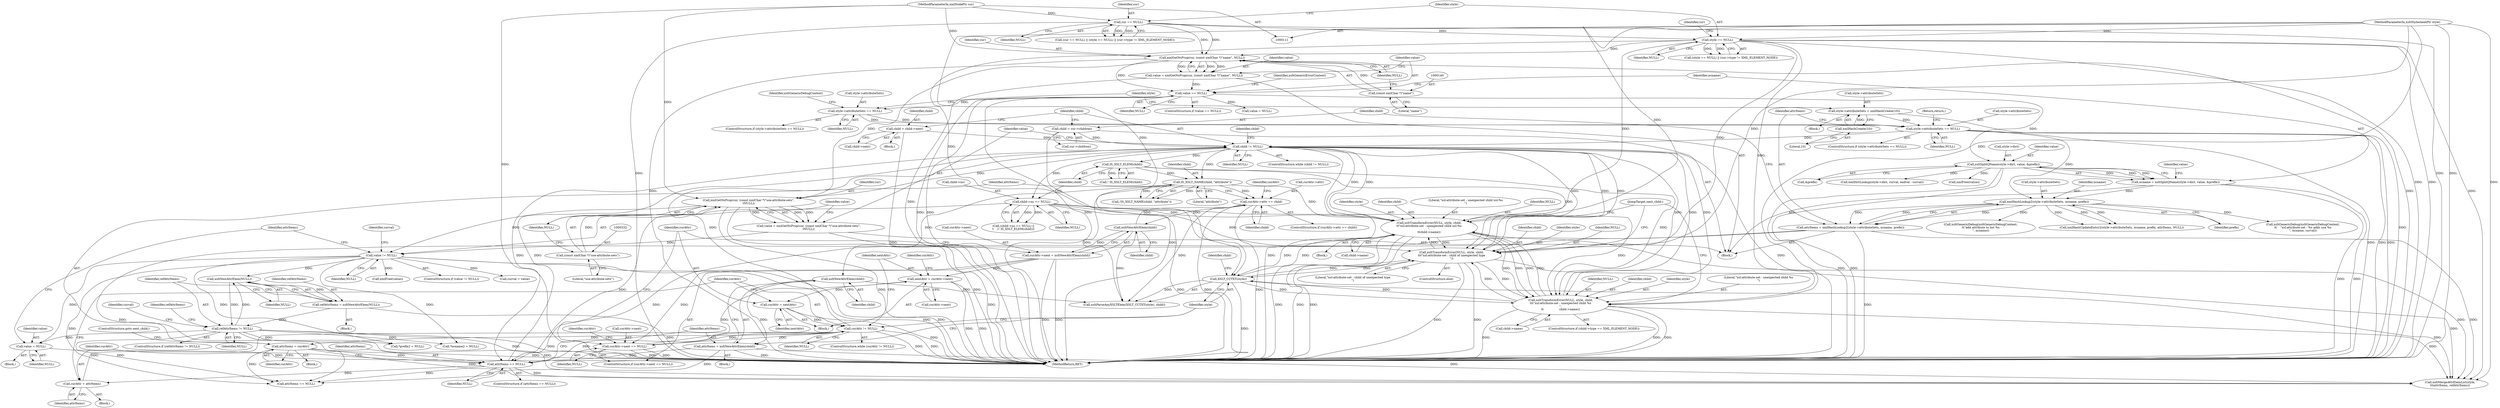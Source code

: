 digraph "1_Chrome_96dbafe288dbe2f0cc45fa3c39daf6d0c37acbab_11@pointer" {
"1000446" [label="(Call,value = NULL)"];
"1000336" [label="(Call,value != NULL)"];
"1000327" [label="(Call,value = xmlGetNsProp(cur, (const xmlChar *)\"use-attribute-sets\",\n\tNULL))"];
"1000329" [label="(Call,xmlGetNsProp(cur, (const xmlChar *)\"use-attribute-sets\",\n\tNULL))"];
"1000137" [label="(Call,xmlGetNsProp(cur, (const xmlChar *)\"name\", NULL))"];
"1000122" [label="(Call,cur == NULL)"];
"1000113" [label="(MethodParameterIn,xmlNodePtr cur)"];
"1000139" [label="(Call,(const xmlChar *)\"name\")"];
"1000126" [label="(Call,style == NULL)"];
"1000112" [label="(MethodParameterIn,xsltStylesheetPtr style)"];
"1000331" [label="(Call,(const xmlChar *)\"use-attribute-sets\")"];
"1000203" [label="(Call,child != NULL)"];
"1000322" [label="(Call,child = child->next)"];
"1000197" [label="(Call,child = cur->children)"];
"1000183" [label="(Call,style->attributeSets == NULL)"];
"1000167" [label="(Call,style->attributeSets == NULL)"];
"1000144" [label="(Call,value == NULL)"];
"1000135" [label="(Call,value = xmlGetNsProp(cur, (const xmlChar *)\"name\", NULL))"];
"1000176" [label="(Call,style->attributeSets = xmlHashCreate(10))"];
"1000180" [label="(Call,xmlHashCreate(10))"];
"1000282" [label="(Call,curAttr != NULL)"];
"1000314" [label="(Call,curAttr = nextAttr)"];
"1000286" [label="(Call,nextAttr = curAttr->next)"];
"1000308" [label="(Call,curAttr->next = xsltNewAttrElem(child))"];
"1000312" [label="(Call,xsltNewAttrElem(child))"];
"1000292" [label="(Call,curAttr->attr == child)"];
"1000247" [label="(Call,IS_XSLT_NAME(child, \"attribute\"))"];
"1000221" [label="(Call,IS_XSLT_ELEM(child))"];
"1000303" [label="(Call,curAttr->next == NULL)"];
"1000278" [label="(Call,curAttr = attrItems)"];
"1000268" [label="(Call,attrItems == NULL)"];
"1000298" [label="(Call,attrItems = curAttr)"];
"1000272" [label="(Call,attrItems = xsltNewAttrElem(child))"];
"1000274" [label="(Call,xsltNewAttrElem(child))"];
"1000189" [label="(Call,attrItems = xmlHashLookup2(style->attributeSets, ncname, prefix))"];
"1000191" [label="(Call,xmlHashLookup2(style->attributeSets, ncname, prefix))"];
"1000152" [label="(Call,ncname = xsltSplitQName(style->dict, value, &prefix))"];
"1000154" [label="(Call,xsltSplitQName(style->dict, value, &prefix))"];
"1000215" [label="(Call,child->ns == NULL)"];
"1000239" [label="(Call,xsltTransformError(NULL, style, child,\n\t\t\t\"xsl:attribute-set : child of unexpected type\n\"))"];
"1000251" [label="(Call,xsltTransformError(NULL, style, child,\n\t\t\"xsl:attribute-set : unexpected child xsl:%s\n\",\n\t\tchild->name))"];
"1000318" [label="(Call,XSLT_CCTXT(style))"];
"1000230" [label="(Call,xsltTransformError(NULL, style, child,\n\t\t\t\"xsl:attribute-set : unexpected child %s\n\",\n\t\t                 child->name))"];
"1000419" [label="(Call,refAttrItems != NULL)"];
"1000414" [label="(Call,refAttrItems = xsltNewAttrElem(NULL))"];
"1000416" [label="(Call,xsltNewAttrElem(NULL))"];
"1000131" [label="(Identifier,cur)"];
"1000188" [label="(Return,return;)"];
"1000249" [label="(Literal,\"attribute\")"];
"1000343" [label="(Identifier,curval)"];
"1000390" [label="(Block,)"];
"1000447" [label="(Identifier,value)"];
"1000323" [label="(Identifier,child)"];
"1000419" [label="(Call,refAttrItems != NULL)"];
"1000124" [label="(Identifier,NULL)"];
"1000166" [label="(ControlStructure,if (style->attributeSets == NULL))"];
"1000145" [label="(Identifier,value)"];
"1000414" [label="(Call,refAttrItems = xsltNewAttrElem(NULL))"];
"1000338" [label="(Identifier,NULL)"];
"1000206" [label="(Block,)"];
"1000435" [label="(Call,xsltMergeAttrElemList(style,\n\t\t\tattrItems, refAttrItems))"];
"1000189" [label="(Call,attrItems = xmlHashLookup2(style->attributeSets, ncname, prefix))"];
"1000183" [label="(Call,style->attributeSets == NULL)"];
"1000198" [label="(Identifier,child)"];
"1000155" [label="(Call,style->dict)"];
"1000417" [label="(Identifier,NULL)"];
"1000159" [label="(Call,&prefix)"];
"1000248" [label="(Identifier,child)"];
"1000240" [label="(Identifier,NULL)"];
"1000247" [label="(Call,IS_XSLT_NAME(child, \"attribute\"))"];
"1000215" [label="(Call,child->ns == NULL)"];
"1000138" [label="(Identifier,cur)"];
"1000442" [label="(Identifier,curval)"];
"1000310" [label="(Identifier,curAttr)"];
"1000250" [label="(Block,)"];
"1000271" [label="(Block,)"];
"1000253" [label="(Identifier,style)"];
"1000309" [label="(Call,curAttr->next)"];
"1000444" [label="(Call,xmlFree(value))"];
"1000336" [label="(Call,value != NULL)"];
"1000286" [label="(Call,nextAttr = curAttr->next)"];
"1000335" [label="(ControlStructure,if (value != NULL))"];
"1000167" [label="(Call,style->attributeSets == NULL)"];
"1000221" [label="(Call,IS_XSLT_ELEM(child))"];
"1000296" [label="(Identifier,child)"];
"1000222" [label="(Identifier,child)"];
"1000112" [label="(MethodParameterIn,xsltStylesheetPtr style)"];
"1000176" [label="(Call,style->attributeSets = xmlHashCreate(10))"];
"1000268" [label="(Call,attrItems == NULL)"];
"1000231" [label="(Identifier,NULL)"];
"1000305" [label="(Identifier,curAttr)"];
"1000146" [label="(Identifier,NULL)"];
"1000291" [label="(ControlStructure,if (curAttr->attr == child))"];
"1000400" [label="(Call,xsltGenericDebug(xsltGenericDebugContext,\n\t\t    \"xsl:attribute-set : %s adds use %s\n\", ncname, curval))"];
"1000182" [label="(ControlStructure,if (style->attributeSets == NULL))"];
"1000204" [label="(Identifier,child)"];
"1000339" [label="(Block,)"];
"1000329" [label="(Call,xmlGetNsProp(cur, (const xmlChar *)\"use-attribute-sets\",\n\tNULL))"];
"1000314" [label="(Call,curAttr = nextAttr)"];
"1000184" [label="(Call,style->attributeSets)"];
"1000153" [label="(Identifier,ncname)"];
"1000233" [label="(Identifier,child)"];
"1000205" [label="(Identifier,NULL)"];
"1000330" [label="(Identifier,cur)"];
"1000211" [label="(Identifier,child)"];
"1000113" [label="(MethodParameterIn,xmlNodePtr cur)"];
"1000187" [label="(Identifier,NULL)"];
"1000425" [label="(Identifier,refAttrItems)"];
"1000143" [label="(ControlStructure,if (value == NULL))"];
"1000299" [label="(Identifier,attrItems)"];
"1000142" [label="(Identifier,NULL)"];
"1000278" [label="(Call,curAttr = attrItems)"];
"1000135" [label="(Call,value = xmlGetNsProp(cur, (const xmlChar *)\"name\", NULL))"];
"1000126" [label="(Call,style == NULL)"];
"1000192" [label="(Call,style->attributeSets)"];
"1000214" [label="(Call,(child->ns == NULL) ||\n\t    (! IS_XSLT_ELEM(child)))"];
"1000328" [label="(Identifier,value)"];
"1000251" [label="(Call,xsltTransformError(NULL, style, child,\n\t\t\"xsl:attribute-set : unexpected child xsl:%s\n\",\n\t\tchild->name))"];
"1000283" [label="(Identifier,curAttr)"];
"1000448" [label="(Identifier,NULL)"];
"1000307" [label="(Identifier,NULL)"];
"1000232" [label="(Identifier,style)"];
"1000298" [label="(Call,attrItems = curAttr)"];
"1000243" [label="(Literal,\"xsl:attribute-set : child of unexpected type\n\")"];
"1000254" [label="(Identifier,child)"];
"1000242" [label="(Identifier,child)"];
"1000255" [label="(Literal,\"xsl:attribute-set : unexpected child xsl:%s\n\")"];
"1000230" [label="(Call,xsltTransformError(NULL, style, child,\n\t\t\t\"xsl:attribute-set : unexpected child %s\n\",\n\t\t                 child->name))"];
"1000294" [label="(Identifier,curAttr)"];
"1000128" [label="(Identifier,NULL)"];
"1000334" [label="(Identifier,NULL)"];
"1000122" [label="(Call,cur == NULL)"];
"1000158" [label="(Identifier,value)"];
"1000304" [label="(Call,curAttr->next)"];
"1000195" [label="(Identifier,ncname)"];
"1000137" [label="(Call,xmlGetNsProp(cur, (const xmlChar *)\"name\", NULL))"];
"1000317" [label="(Call,xsltParseAnyXSLTElem(XSLT_CCTXT(style), child))"];
"1000469" [label="(MethodReturn,RET)"];
"1000301" [label="(ControlStructure,goto next_child;)"];
"1000292" [label="(Call,curAttr->attr == child)"];
"1000342" [label="(Call,curval = value)"];
"1000327" [label="(Call,value = xmlGetNsProp(cur, (const xmlChar *)\"use-attribute-sets\",\n\tNULL))"];
"1000267" [label="(ControlStructure,if (attrItems == NULL))"];
"1000252" [label="(Identifier,NULL)"];
"1000123" [label="(Identifier,cur)"];
"1000149" [label="(Identifier,xsltGenericErrorContext)"];
"1000270" [label="(Identifier,NULL)"];
"1000272" [label="(Call,attrItems = xsltNewAttrElem(child))"];
"1000239" [label="(Call,xsltTransformError(NULL, style, child,\n\t\t\t\"xsl:attribute-set : child of unexpected type\n\"))"];
"1000174" [label="(Identifier,xsltGenericDebugContext)"];
"1000235" [label="(Call,child->name)"];
"1000238" [label="(ControlStructure,else)"];
"1000127" [label="(Identifier,style)"];
"1000420" [label="(Identifier,refAttrItems)"];
"1000280" [label="(Identifier,attrItems)"];
"1000171" [label="(Identifier,NULL)"];
"1000163" [label="(Call,value = NULL)"];
"1000219" [label="(Identifier,NULL)"];
"1000293" [label="(Call,curAttr->attr)"];
"1000333" [label="(Literal,\"use-attribute-sets\")"];
"1000162" [label="(Identifier,value)"];
"1000114" [label="(Block,)"];
"1000392" [label="(Call,*ncname2 = NULL)"];
"1000152" [label="(Call,ncname = xsltSplitQName(style->dict, value, &prefix))"];
"1000256" [label="(Call,child->name)"];
"1000141" [label="(Literal,\"name\")"];
"1000337" [label="(Identifier,value)"];
"1000177" [label="(Call,style->attributeSets)"];
"1000318" [label="(Call,XSLT_CCTXT(style))"];
"1000203" [label="(Call,child != NULL)"];
"1000241" [label="(Identifier,style)"];
"1000279" [label="(Identifier,curAttr)"];
"1000446" [label="(Call,value = NULL)"];
"1000282" [label="(Call,curAttr != NULL)"];
"1000321" [label="(JumpTarget,next_child:)"];
"1000220" [label="(Call,! IS_XSLT_ELEM(child))"];
"1000312" [label="(Call,xsltNewAttrElem(child))"];
"1000322" [label="(Call,child = child->next)"];
"1000415" [label="(Identifier,refAttrItems)"];
"1000234" [label="(Literal,\"xsl:attribute-set : unexpected child %s\n\")"];
"1000284" [label="(Identifier,NULL)"];
"1000313" [label="(Identifier,child)"];
"1000315" [label="(Identifier,curAttr)"];
"1000416" [label="(Call,xsltNewAttrElem(NULL))"];
"1000191" [label="(Call,xmlHashLookup2(style->attributeSets, ncname, prefix))"];
"1000300" [label="(Identifier,curAttr)"];
"1000224" [label="(ControlStructure,if (child->type == XML_ELEMENT_NODE))"];
"1000168" [label="(Call,style->attributeSets)"];
"1000144" [label="(Call,value == NULL)"];
"1000287" [label="(Identifier,nextAttr)"];
"1000324" [label="(Call,child->next)"];
"1000185" [label="(Identifier,style)"];
"1000380" [label="(Call,xmlDictLookup(style->dict, curval, endval - curval))"];
"1000308" [label="(Call,curAttr->next = xsltNewAttrElem(child))"];
"1000263" [label="(Call,xsltGenericDebug(xsltGenericDebugContext,\n\t\t\"add attribute to list %s\n\", ncname))"];
"1000451" [label="(Identifier,attrItems)"];
"1000216" [label="(Call,child->ns)"];
"1000269" [label="(Identifier,attrItems)"];
"1000197" [label="(Call,child = cur->children)"];
"1000190" [label="(Identifier,attrItems)"];
"1000302" [label="(ControlStructure,if (curAttr->next == NULL))"];
"1000450" [label="(Call,attrItems == NULL)"];
"1000161" [label="(Call,xmlFree(value))"];
"1000180" [label="(Call,xmlHashCreate(10))"];
"1000121" [label="(Call,(cur == NULL) || (style == NULL) || (cur->type != XML_ELEMENT_NODE))"];
"1000281" [label="(ControlStructure,while (curAttr != NULL))"];
"1000396" [label="(Call,*prefix2 = NULL)"];
"1000274" [label="(Call,xsltNewAttrElem(child))"];
"1000154" [label="(Call,xsltSplitQName(style->dict, value, &prefix))"];
"1000277" [label="(Block,)"];
"1000418" [label="(ControlStructure,if (refAttrItems != NULL))"];
"1000316" [label="(Identifier,nextAttr)"];
"1000331" [label="(Call,(const xmlChar *)\"use-attribute-sets\")"];
"1000181" [label="(Literal,10)"];
"1000125" [label="(Call,(style == NULL) || (cur->type != XML_ELEMENT_NODE))"];
"1000421" [label="(Identifier,NULL)"];
"1000273" [label="(Identifier,attrItems)"];
"1000202" [label="(ControlStructure,while (child != NULL))"];
"1000172" [label="(Block,)"];
"1000457" [label="(Call,xmlHashUpdateEntry2(style->attributeSets, ncname, prefix, attrItems, NULL))"];
"1000303" [label="(Call,curAttr->next == NULL)"];
"1000297" [label="(Block,)"];
"1000139" [label="(Call,(const xmlChar *)\"name\")"];
"1000199" [label="(Call,cur->children)"];
"1000319" [label="(Identifier,style)"];
"1000275" [label="(Identifier,child)"];
"1000285" [label="(Block,)"];
"1000320" [label="(Identifier,child)"];
"1000246" [label="(Call,!IS_XSLT_NAME(child, \"attribute\"))"];
"1000196" [label="(Identifier,prefix)"];
"1000288" [label="(Call,curAttr->next)"];
"1000136" [label="(Identifier,value)"];
"1000446" -> "1000339"  [label="AST: "];
"1000446" -> "1000448"  [label="CFG: "];
"1000447" -> "1000446"  [label="AST: "];
"1000448" -> "1000446"  [label="AST: "];
"1000451" -> "1000446"  [label="CFG: "];
"1000446" -> "1000469"  [label="DDG: "];
"1000336" -> "1000446"  [label="DDG: "];
"1000419" -> "1000446"  [label="DDG: "];
"1000336" -> "1000335"  [label="AST: "];
"1000336" -> "1000338"  [label="CFG: "];
"1000337" -> "1000336"  [label="AST: "];
"1000338" -> "1000336"  [label="AST: "];
"1000343" -> "1000336"  [label="CFG: "];
"1000451" -> "1000336"  [label="CFG: "];
"1000336" -> "1000469"  [label="DDG: "];
"1000336" -> "1000469"  [label="DDG: "];
"1000327" -> "1000336"  [label="DDG: "];
"1000329" -> "1000336"  [label="DDG: "];
"1000336" -> "1000342"  [label="DDG: "];
"1000336" -> "1000392"  [label="DDG: "];
"1000336" -> "1000396"  [label="DDG: "];
"1000336" -> "1000416"  [label="DDG: "];
"1000336" -> "1000444"  [label="DDG: "];
"1000336" -> "1000450"  [label="DDG: "];
"1000327" -> "1000114"  [label="AST: "];
"1000327" -> "1000329"  [label="CFG: "];
"1000328" -> "1000327"  [label="AST: "];
"1000329" -> "1000327"  [label="AST: "];
"1000337" -> "1000327"  [label="CFG: "];
"1000327" -> "1000469"  [label="DDG: "];
"1000329" -> "1000327"  [label="DDG: "];
"1000329" -> "1000327"  [label="DDG: "];
"1000329" -> "1000327"  [label="DDG: "];
"1000329" -> "1000334"  [label="CFG: "];
"1000330" -> "1000329"  [label="AST: "];
"1000331" -> "1000329"  [label="AST: "];
"1000334" -> "1000329"  [label="AST: "];
"1000329" -> "1000469"  [label="DDG: "];
"1000329" -> "1000469"  [label="DDG: "];
"1000137" -> "1000329"  [label="DDG: "];
"1000113" -> "1000329"  [label="DDG: "];
"1000331" -> "1000329"  [label="DDG: "];
"1000203" -> "1000329"  [label="DDG: "];
"1000137" -> "1000135"  [label="AST: "];
"1000137" -> "1000142"  [label="CFG: "];
"1000138" -> "1000137"  [label="AST: "];
"1000139" -> "1000137"  [label="AST: "];
"1000142" -> "1000137"  [label="AST: "];
"1000135" -> "1000137"  [label="CFG: "];
"1000137" -> "1000469"  [label="DDG: "];
"1000137" -> "1000469"  [label="DDG: "];
"1000137" -> "1000135"  [label="DDG: "];
"1000137" -> "1000135"  [label="DDG: "];
"1000137" -> "1000135"  [label="DDG: "];
"1000122" -> "1000137"  [label="DDG: "];
"1000122" -> "1000137"  [label="DDG: "];
"1000113" -> "1000137"  [label="DDG: "];
"1000139" -> "1000137"  [label="DDG: "];
"1000126" -> "1000137"  [label="DDG: "];
"1000137" -> "1000144"  [label="DDG: "];
"1000122" -> "1000121"  [label="AST: "];
"1000122" -> "1000124"  [label="CFG: "];
"1000123" -> "1000122"  [label="AST: "];
"1000124" -> "1000122"  [label="AST: "];
"1000127" -> "1000122"  [label="CFG: "];
"1000121" -> "1000122"  [label="CFG: "];
"1000122" -> "1000469"  [label="DDG: "];
"1000122" -> "1000469"  [label="DDG: "];
"1000122" -> "1000121"  [label="DDG: "];
"1000122" -> "1000121"  [label="DDG: "];
"1000113" -> "1000122"  [label="DDG: "];
"1000122" -> "1000126"  [label="DDG: "];
"1000113" -> "1000111"  [label="AST: "];
"1000113" -> "1000469"  [label="DDG: "];
"1000139" -> "1000141"  [label="CFG: "];
"1000140" -> "1000139"  [label="AST: "];
"1000141" -> "1000139"  [label="AST: "];
"1000142" -> "1000139"  [label="CFG: "];
"1000126" -> "1000125"  [label="AST: "];
"1000126" -> "1000128"  [label="CFG: "];
"1000127" -> "1000126"  [label="AST: "];
"1000128" -> "1000126"  [label="AST: "];
"1000131" -> "1000126"  [label="CFG: "];
"1000125" -> "1000126"  [label="CFG: "];
"1000126" -> "1000469"  [label="DDG: "];
"1000126" -> "1000469"  [label="DDG: "];
"1000126" -> "1000125"  [label="DDG: "];
"1000126" -> "1000125"  [label="DDG: "];
"1000112" -> "1000126"  [label="DDG: "];
"1000126" -> "1000230"  [label="DDG: "];
"1000126" -> "1000239"  [label="DDG: "];
"1000126" -> "1000251"  [label="DDG: "];
"1000126" -> "1000318"  [label="DDG: "];
"1000126" -> "1000435"  [label="DDG: "];
"1000112" -> "1000111"  [label="AST: "];
"1000112" -> "1000469"  [label="DDG: "];
"1000112" -> "1000230"  [label="DDG: "];
"1000112" -> "1000239"  [label="DDG: "];
"1000112" -> "1000251"  [label="DDG: "];
"1000112" -> "1000318"  [label="DDG: "];
"1000112" -> "1000435"  [label="DDG: "];
"1000331" -> "1000333"  [label="CFG: "];
"1000332" -> "1000331"  [label="AST: "];
"1000333" -> "1000331"  [label="AST: "];
"1000334" -> "1000331"  [label="CFG: "];
"1000203" -> "1000202"  [label="AST: "];
"1000203" -> "1000205"  [label="CFG: "];
"1000204" -> "1000203"  [label="AST: "];
"1000205" -> "1000203"  [label="AST: "];
"1000211" -> "1000203"  [label="CFG: "];
"1000328" -> "1000203"  [label="CFG: "];
"1000203" -> "1000469"  [label="DDG: "];
"1000203" -> "1000469"  [label="DDG: "];
"1000322" -> "1000203"  [label="DDG: "];
"1000197" -> "1000203"  [label="DDG: "];
"1000183" -> "1000203"  [label="DDG: "];
"1000282" -> "1000203"  [label="DDG: "];
"1000239" -> "1000203"  [label="DDG: "];
"1000251" -> "1000203"  [label="DDG: "];
"1000230" -> "1000203"  [label="DDG: "];
"1000268" -> "1000203"  [label="DDG: "];
"1000203" -> "1000215"  [label="DDG: "];
"1000203" -> "1000221"  [label="DDG: "];
"1000203" -> "1000230"  [label="DDG: "];
"1000203" -> "1000230"  [label="DDG: "];
"1000203" -> "1000239"  [label="DDG: "];
"1000203" -> "1000239"  [label="DDG: "];
"1000203" -> "1000247"  [label="DDG: "];
"1000203" -> "1000251"  [label="DDG: "];
"1000203" -> "1000268"  [label="DDG: "];
"1000322" -> "1000206"  [label="AST: "];
"1000322" -> "1000324"  [label="CFG: "];
"1000323" -> "1000322"  [label="AST: "];
"1000324" -> "1000322"  [label="AST: "];
"1000204" -> "1000322"  [label="CFG: "];
"1000322" -> "1000469"  [label="DDG: "];
"1000197" -> "1000114"  [label="AST: "];
"1000197" -> "1000199"  [label="CFG: "];
"1000198" -> "1000197"  [label="AST: "];
"1000199" -> "1000197"  [label="AST: "];
"1000204" -> "1000197"  [label="CFG: "];
"1000197" -> "1000469"  [label="DDG: "];
"1000183" -> "1000182"  [label="AST: "];
"1000183" -> "1000187"  [label="CFG: "];
"1000184" -> "1000183"  [label="AST: "];
"1000187" -> "1000183"  [label="AST: "];
"1000188" -> "1000183"  [label="CFG: "];
"1000190" -> "1000183"  [label="CFG: "];
"1000183" -> "1000469"  [label="DDG: "];
"1000183" -> "1000469"  [label="DDG: "];
"1000183" -> "1000469"  [label="DDG: "];
"1000167" -> "1000183"  [label="DDG: "];
"1000167" -> "1000183"  [label="DDG: "];
"1000176" -> "1000183"  [label="DDG: "];
"1000183" -> "1000191"  [label="DDG: "];
"1000167" -> "1000166"  [label="AST: "];
"1000167" -> "1000171"  [label="CFG: "];
"1000168" -> "1000167"  [label="AST: "];
"1000171" -> "1000167"  [label="AST: "];
"1000174" -> "1000167"  [label="CFG: "];
"1000185" -> "1000167"  [label="CFG: "];
"1000144" -> "1000167"  [label="DDG: "];
"1000144" -> "1000143"  [label="AST: "];
"1000144" -> "1000146"  [label="CFG: "];
"1000145" -> "1000144"  [label="AST: "];
"1000146" -> "1000144"  [label="AST: "];
"1000149" -> "1000144"  [label="CFG: "];
"1000153" -> "1000144"  [label="CFG: "];
"1000144" -> "1000469"  [label="DDG: "];
"1000144" -> "1000469"  [label="DDG: "];
"1000144" -> "1000469"  [label="DDG: "];
"1000135" -> "1000144"  [label="DDG: "];
"1000144" -> "1000154"  [label="DDG: "];
"1000144" -> "1000163"  [label="DDG: "];
"1000135" -> "1000114"  [label="AST: "];
"1000136" -> "1000135"  [label="AST: "];
"1000145" -> "1000135"  [label="CFG: "];
"1000135" -> "1000469"  [label="DDG: "];
"1000176" -> "1000172"  [label="AST: "];
"1000176" -> "1000180"  [label="CFG: "];
"1000177" -> "1000176"  [label="AST: "];
"1000180" -> "1000176"  [label="AST: "];
"1000185" -> "1000176"  [label="CFG: "];
"1000176" -> "1000469"  [label="DDG: "];
"1000180" -> "1000176"  [label="DDG: "];
"1000180" -> "1000181"  [label="CFG: "];
"1000181" -> "1000180"  [label="AST: "];
"1000282" -> "1000281"  [label="AST: "];
"1000282" -> "1000284"  [label="CFG: "];
"1000283" -> "1000282"  [label="AST: "];
"1000284" -> "1000282"  [label="AST: "];
"1000287" -> "1000282"  [label="CFG: "];
"1000319" -> "1000282"  [label="CFG: "];
"1000282" -> "1000469"  [label="DDG: "];
"1000282" -> "1000469"  [label="DDG: "];
"1000314" -> "1000282"  [label="DDG: "];
"1000278" -> "1000282"  [label="DDG: "];
"1000303" -> "1000282"  [label="DDG: "];
"1000268" -> "1000282"  [label="DDG: "];
"1000282" -> "1000298"  [label="DDG: "];
"1000282" -> "1000303"  [label="DDG: "];
"1000314" -> "1000285"  [label="AST: "];
"1000314" -> "1000316"  [label="CFG: "];
"1000315" -> "1000314"  [label="AST: "];
"1000316" -> "1000314"  [label="AST: "];
"1000283" -> "1000314"  [label="CFG: "];
"1000314" -> "1000469"  [label="DDG: "];
"1000286" -> "1000314"  [label="DDG: "];
"1000286" -> "1000285"  [label="AST: "];
"1000286" -> "1000288"  [label="CFG: "];
"1000287" -> "1000286"  [label="AST: "];
"1000288" -> "1000286"  [label="AST: "];
"1000294" -> "1000286"  [label="CFG: "];
"1000286" -> "1000469"  [label="DDG: "];
"1000286" -> "1000469"  [label="DDG: "];
"1000308" -> "1000286"  [label="DDG: "];
"1000303" -> "1000286"  [label="DDG: "];
"1000308" -> "1000302"  [label="AST: "];
"1000308" -> "1000312"  [label="CFG: "];
"1000309" -> "1000308"  [label="AST: "];
"1000312" -> "1000308"  [label="AST: "];
"1000315" -> "1000308"  [label="CFG: "];
"1000308" -> "1000469"  [label="DDG: "];
"1000308" -> "1000469"  [label="DDG: "];
"1000308" -> "1000303"  [label="DDG: "];
"1000312" -> "1000308"  [label="DDG: "];
"1000312" -> "1000313"  [label="CFG: "];
"1000313" -> "1000312"  [label="AST: "];
"1000312" -> "1000292"  [label="DDG: "];
"1000292" -> "1000312"  [label="DDG: "];
"1000312" -> "1000317"  [label="DDG: "];
"1000292" -> "1000291"  [label="AST: "];
"1000292" -> "1000296"  [label="CFG: "];
"1000293" -> "1000292"  [label="AST: "];
"1000296" -> "1000292"  [label="AST: "];
"1000299" -> "1000292"  [label="CFG: "];
"1000305" -> "1000292"  [label="CFG: "];
"1000292" -> "1000469"  [label="DDG: "];
"1000292" -> "1000469"  [label="DDG: "];
"1000247" -> "1000292"  [label="DDG: "];
"1000292" -> "1000317"  [label="DDG: "];
"1000247" -> "1000246"  [label="AST: "];
"1000247" -> "1000249"  [label="CFG: "];
"1000248" -> "1000247"  [label="AST: "];
"1000249" -> "1000247"  [label="AST: "];
"1000246" -> "1000247"  [label="CFG: "];
"1000247" -> "1000246"  [label="DDG: "];
"1000247" -> "1000246"  [label="DDG: "];
"1000221" -> "1000247"  [label="DDG: "];
"1000247" -> "1000251"  [label="DDG: "];
"1000247" -> "1000274"  [label="DDG: "];
"1000247" -> "1000317"  [label="DDG: "];
"1000221" -> "1000220"  [label="AST: "];
"1000221" -> "1000222"  [label="CFG: "];
"1000222" -> "1000221"  [label="AST: "];
"1000220" -> "1000221"  [label="CFG: "];
"1000221" -> "1000220"  [label="DDG: "];
"1000221" -> "1000230"  [label="DDG: "];
"1000221" -> "1000239"  [label="DDG: "];
"1000303" -> "1000302"  [label="AST: "];
"1000303" -> "1000307"  [label="CFG: "];
"1000304" -> "1000303"  [label="AST: "];
"1000307" -> "1000303"  [label="AST: "];
"1000310" -> "1000303"  [label="CFG: "];
"1000315" -> "1000303"  [label="CFG: "];
"1000303" -> "1000469"  [label="DDG: "];
"1000303" -> "1000469"  [label="DDG: "];
"1000278" -> "1000277"  [label="AST: "];
"1000278" -> "1000280"  [label="CFG: "];
"1000279" -> "1000278"  [label="AST: "];
"1000280" -> "1000278"  [label="AST: "];
"1000283" -> "1000278"  [label="CFG: "];
"1000268" -> "1000278"  [label="DDG: "];
"1000268" -> "1000267"  [label="AST: "];
"1000268" -> "1000270"  [label="CFG: "];
"1000269" -> "1000268"  [label="AST: "];
"1000270" -> "1000268"  [label="AST: "];
"1000273" -> "1000268"  [label="CFG: "];
"1000279" -> "1000268"  [label="CFG: "];
"1000298" -> "1000268"  [label="DDG: "];
"1000272" -> "1000268"  [label="DDG: "];
"1000189" -> "1000268"  [label="DDG: "];
"1000215" -> "1000268"  [label="DDG: "];
"1000268" -> "1000435"  [label="DDG: "];
"1000268" -> "1000450"  [label="DDG: "];
"1000298" -> "1000297"  [label="AST: "];
"1000298" -> "1000300"  [label="CFG: "];
"1000299" -> "1000298"  [label="AST: "];
"1000300" -> "1000298"  [label="AST: "];
"1000301" -> "1000298"  [label="CFG: "];
"1000298" -> "1000469"  [label="DDG: "];
"1000298" -> "1000435"  [label="DDG: "];
"1000298" -> "1000450"  [label="DDG: "];
"1000272" -> "1000271"  [label="AST: "];
"1000272" -> "1000274"  [label="CFG: "];
"1000273" -> "1000272"  [label="AST: "];
"1000274" -> "1000272"  [label="AST: "];
"1000319" -> "1000272"  [label="CFG: "];
"1000272" -> "1000469"  [label="DDG: "];
"1000274" -> "1000272"  [label="DDG: "];
"1000272" -> "1000435"  [label="DDG: "];
"1000272" -> "1000450"  [label="DDG: "];
"1000274" -> "1000275"  [label="CFG: "];
"1000275" -> "1000274"  [label="AST: "];
"1000274" -> "1000317"  [label="DDG: "];
"1000189" -> "1000114"  [label="AST: "];
"1000189" -> "1000191"  [label="CFG: "];
"1000190" -> "1000189"  [label="AST: "];
"1000191" -> "1000189"  [label="AST: "];
"1000198" -> "1000189"  [label="CFG: "];
"1000189" -> "1000469"  [label="DDG: "];
"1000191" -> "1000189"  [label="DDG: "];
"1000191" -> "1000189"  [label="DDG: "];
"1000191" -> "1000189"  [label="DDG: "];
"1000189" -> "1000435"  [label="DDG: "];
"1000189" -> "1000450"  [label="DDG: "];
"1000191" -> "1000196"  [label="CFG: "];
"1000192" -> "1000191"  [label="AST: "];
"1000195" -> "1000191"  [label="AST: "];
"1000196" -> "1000191"  [label="AST: "];
"1000152" -> "1000191"  [label="DDG: "];
"1000191" -> "1000263"  [label="DDG: "];
"1000191" -> "1000400"  [label="DDG: "];
"1000191" -> "1000457"  [label="DDG: "];
"1000191" -> "1000457"  [label="DDG: "];
"1000191" -> "1000457"  [label="DDG: "];
"1000152" -> "1000114"  [label="AST: "];
"1000152" -> "1000154"  [label="CFG: "];
"1000153" -> "1000152"  [label="AST: "];
"1000154" -> "1000152"  [label="AST: "];
"1000162" -> "1000152"  [label="CFG: "];
"1000152" -> "1000469"  [label="DDG: "];
"1000152" -> "1000469"  [label="DDG: "];
"1000154" -> "1000152"  [label="DDG: "];
"1000154" -> "1000152"  [label="DDG: "];
"1000154" -> "1000152"  [label="DDG: "];
"1000154" -> "1000159"  [label="CFG: "];
"1000155" -> "1000154"  [label="AST: "];
"1000158" -> "1000154"  [label="AST: "];
"1000159" -> "1000154"  [label="AST: "];
"1000154" -> "1000469"  [label="DDG: "];
"1000154" -> "1000469"  [label="DDG: "];
"1000154" -> "1000161"  [label="DDG: "];
"1000154" -> "1000380"  [label="DDG: "];
"1000215" -> "1000214"  [label="AST: "];
"1000215" -> "1000219"  [label="CFG: "];
"1000216" -> "1000215"  [label="AST: "];
"1000219" -> "1000215"  [label="AST: "];
"1000222" -> "1000215"  [label="CFG: "];
"1000214" -> "1000215"  [label="CFG: "];
"1000215" -> "1000469"  [label="DDG: "];
"1000215" -> "1000214"  [label="DDG: "];
"1000215" -> "1000214"  [label="DDG: "];
"1000215" -> "1000230"  [label="DDG: "];
"1000215" -> "1000239"  [label="DDG: "];
"1000215" -> "1000251"  [label="DDG: "];
"1000239" -> "1000238"  [label="AST: "];
"1000239" -> "1000243"  [label="CFG: "];
"1000240" -> "1000239"  [label="AST: "];
"1000241" -> "1000239"  [label="AST: "];
"1000242" -> "1000239"  [label="AST: "];
"1000243" -> "1000239"  [label="AST: "];
"1000321" -> "1000239"  [label="CFG: "];
"1000239" -> "1000469"  [label="DDG: "];
"1000239" -> "1000469"  [label="DDG: "];
"1000239" -> "1000230"  [label="DDG: "];
"1000251" -> "1000239"  [label="DDG: "];
"1000318" -> "1000239"  [label="DDG: "];
"1000230" -> "1000239"  [label="DDG: "];
"1000239" -> "1000251"  [label="DDG: "];
"1000239" -> "1000318"  [label="DDG: "];
"1000239" -> "1000435"  [label="DDG: "];
"1000251" -> "1000250"  [label="AST: "];
"1000251" -> "1000256"  [label="CFG: "];
"1000252" -> "1000251"  [label="AST: "];
"1000253" -> "1000251"  [label="AST: "];
"1000254" -> "1000251"  [label="AST: "];
"1000255" -> "1000251"  [label="AST: "];
"1000256" -> "1000251"  [label="AST: "];
"1000321" -> "1000251"  [label="CFG: "];
"1000251" -> "1000469"  [label="DDG: "];
"1000251" -> "1000469"  [label="DDG: "];
"1000251" -> "1000469"  [label="DDG: "];
"1000251" -> "1000230"  [label="DDG: "];
"1000251" -> "1000230"  [label="DDG: "];
"1000318" -> "1000251"  [label="DDG: "];
"1000230" -> "1000251"  [label="DDG: "];
"1000230" -> "1000251"  [label="DDG: "];
"1000251" -> "1000318"  [label="DDG: "];
"1000251" -> "1000435"  [label="DDG: "];
"1000318" -> "1000317"  [label="AST: "];
"1000318" -> "1000319"  [label="CFG: "];
"1000319" -> "1000318"  [label="AST: "];
"1000320" -> "1000318"  [label="CFG: "];
"1000318" -> "1000469"  [label="DDG: "];
"1000318" -> "1000230"  [label="DDG: "];
"1000318" -> "1000317"  [label="DDG: "];
"1000230" -> "1000318"  [label="DDG: "];
"1000318" -> "1000435"  [label="DDG: "];
"1000230" -> "1000224"  [label="AST: "];
"1000230" -> "1000235"  [label="CFG: "];
"1000231" -> "1000230"  [label="AST: "];
"1000232" -> "1000230"  [label="AST: "];
"1000233" -> "1000230"  [label="AST: "];
"1000234" -> "1000230"  [label="AST: "];
"1000235" -> "1000230"  [label="AST: "];
"1000321" -> "1000230"  [label="CFG: "];
"1000230" -> "1000469"  [label="DDG: "];
"1000230" -> "1000469"  [label="DDG: "];
"1000230" -> "1000469"  [label="DDG: "];
"1000230" -> "1000435"  [label="DDG: "];
"1000419" -> "1000418"  [label="AST: "];
"1000419" -> "1000421"  [label="CFG: "];
"1000420" -> "1000419"  [label="AST: "];
"1000421" -> "1000419"  [label="AST: "];
"1000425" -> "1000419"  [label="CFG: "];
"1000442" -> "1000419"  [label="CFG: "];
"1000419" -> "1000469"  [label="DDG: "];
"1000419" -> "1000469"  [label="DDG: "];
"1000419" -> "1000392"  [label="DDG: "];
"1000419" -> "1000396"  [label="DDG: "];
"1000419" -> "1000416"  [label="DDG: "];
"1000414" -> "1000419"  [label="DDG: "];
"1000416" -> "1000419"  [label="DDG: "];
"1000419" -> "1000435"  [label="DDG: "];
"1000419" -> "1000450"  [label="DDG: "];
"1000414" -> "1000390"  [label="AST: "];
"1000414" -> "1000416"  [label="CFG: "];
"1000415" -> "1000414"  [label="AST: "];
"1000416" -> "1000414"  [label="AST: "];
"1000420" -> "1000414"  [label="CFG: "];
"1000414" -> "1000469"  [label="DDG: "];
"1000416" -> "1000414"  [label="DDG: "];
"1000416" -> "1000417"  [label="CFG: "];
"1000417" -> "1000416"  [label="AST: "];
}
